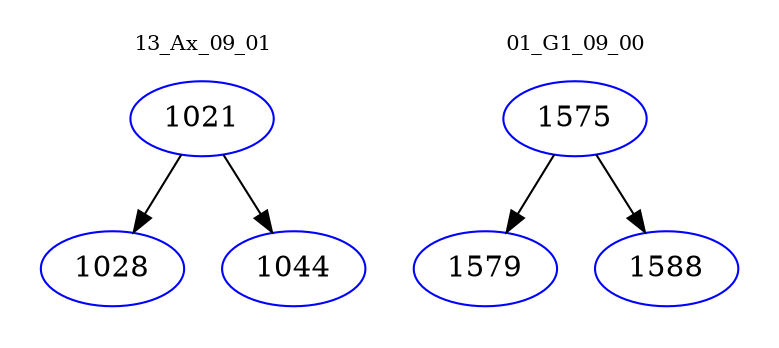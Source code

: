 digraph{
subgraph cluster_0 {
color = white
label = "13_Ax_09_01";
fontsize=10;
T0_1021 [label="1021", color="blue"]
T0_1021 -> T0_1028 [color="black"]
T0_1028 [label="1028", color="blue"]
T0_1021 -> T0_1044 [color="black"]
T0_1044 [label="1044", color="blue"]
}
subgraph cluster_1 {
color = white
label = "01_G1_09_00";
fontsize=10;
T1_1575 [label="1575", color="blue"]
T1_1575 -> T1_1579 [color="black"]
T1_1579 [label="1579", color="blue"]
T1_1575 -> T1_1588 [color="black"]
T1_1588 [label="1588", color="blue"]
}
}
